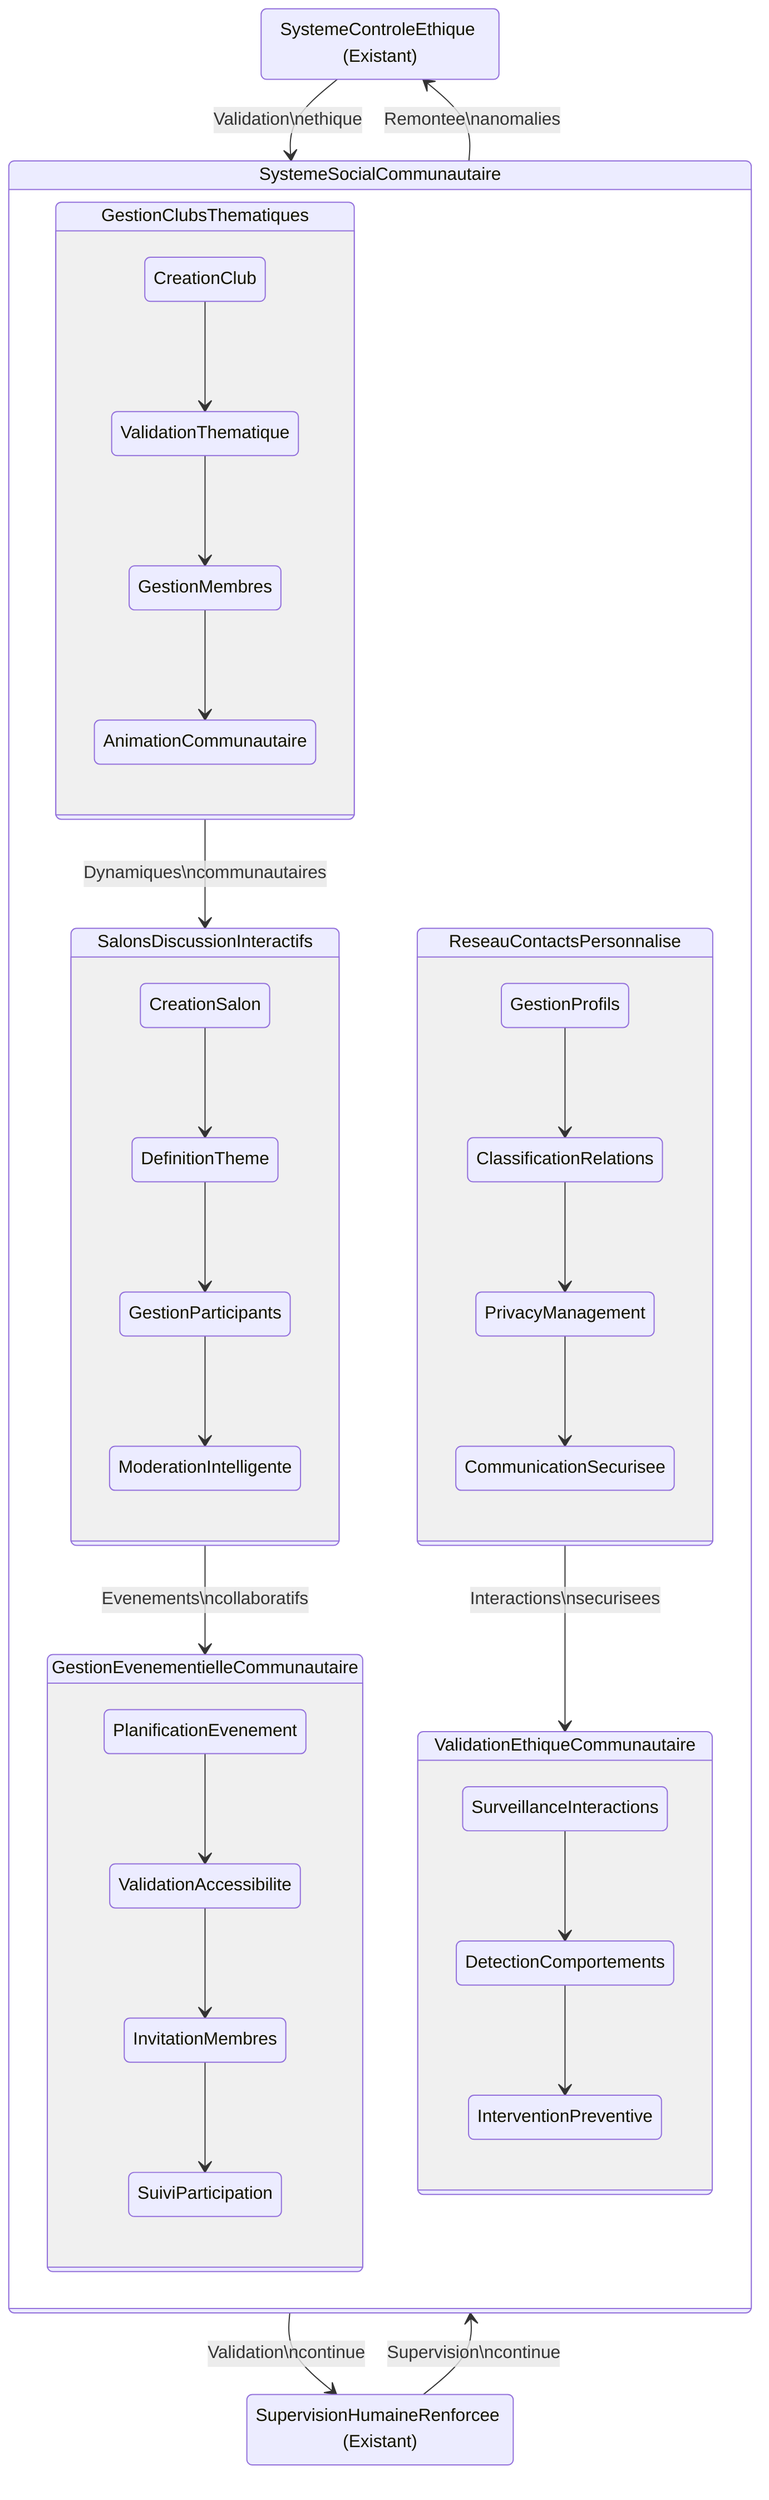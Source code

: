 stateDiagram-v2
    %% Composants existants de référence
    state "SystemeControleEthique (Existant)" as SCE
    state "SupervisionHumaineRenforcee (Existant)" as SHR
    
    %% Nouveau Système Social et Communautaire
    state "SystemeSocialCommunautaire" as SSC {
        state "GestionClubsThematiques" as GCT {
            CreationClub --> ValidationThematique
            ValidationThematique --> GestionMembres
            GestionMembres --> AnimationCommunautaire
        }
        
        state "SalonsDiscussionInteractifs" as SDI {
            CreationSalon --> DefinitionTheme
            DefinitionTheme --> GestionParticipants
            GestionParticipants --> ModerationIntelligente
        }
        
        state "GestionEvenementielleCommunautaire" as GEC {
            PlanificationEvenement --> ValidationAccessibilite
            ValidationAccessibilite --> InvitationMembres
            InvitationMembres --> SuiviParticipation
        }
        
        state "ReseauContactsPersonnalise" as RCP {
            GestionProfils --> ClassificationRelations
            ClassificationRelations --> PrivacyManagement
            PrivacyManagement --> CommunicationSecurisee
        }
        
        state "ValidationEthiqueCommunautaire" as VEC {
            SurveillanceInteractions --> DetectionComportements
            DetectionComportements --> InterventionPreventive
        }
    }
    
    %% Connexions avec les systèmes existants
    SCE --> SSC : Validation\nethique
    SHR --> SSC : Supervision\ncontinue
    
    %% Interactions internes
    GCT --> SDI : Dynamiques\ncommunautaires
    SDI --> GEC : Evenements\ncollaboratifs
    RCP --> VEC : Interactions\nsecurisees
    
    %% Interactions avancées
    SSC --> SCE : Remontee\nanomalies
    SSC --> SHR : Validation\ncontinue